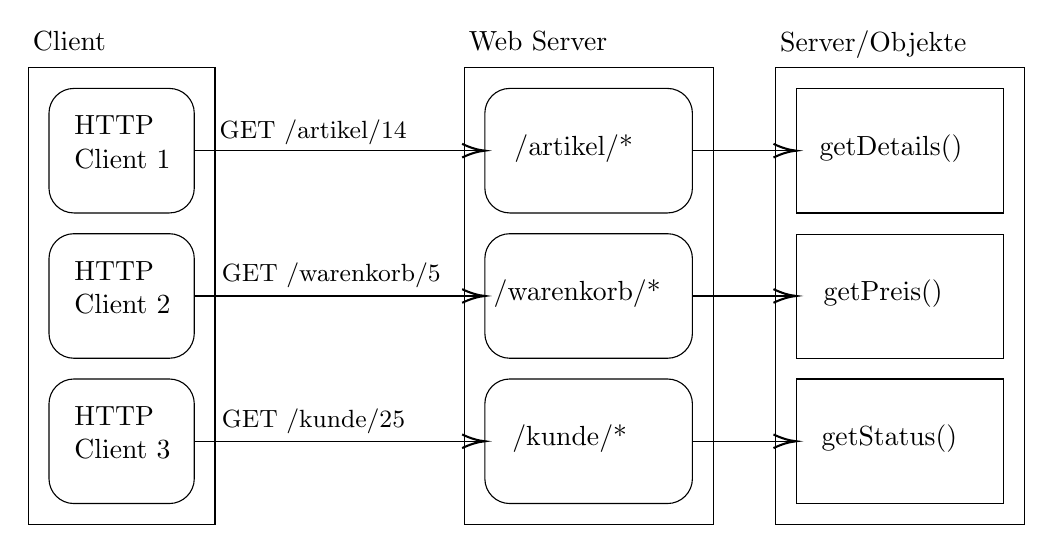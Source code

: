 \begin{tikzpicture}[x=0.75pt,y=0.75pt,yscale=-1,xscale=1]
%uncomment if require: \path (0,300); %set diagram left start at 0, and has height of 300

%Shape: Rectangle [id:dp6713021135531445]
	\draw   (20,40) -- (110,40) -- (110,260) -- (20,260) -- cycle ;
%Shape: Rectangle [id:dp9488356654027563]
	\draw   (230,40) -- (350,40) -- (350,260) -- (230,260) -- cycle ;
%Shape: Rectangle [id:dp051438042119226646]
	\draw   (380,40) -- (500,40) -- (500,260) -- (380,260) -- cycle ;
%Rounded Rect [id:dp025938333082131892]
	\draw   (30,62) .. controls (30,55.37) and (35.37,50) .. (42,50) -- (88,50) .. controls (94.63,50) and (100,55.37) .. (100,62) -- (100,98) .. controls (100,104.63) and (94.63,110) .. (88,110) -- (42,110) .. controls (35.37,110) and (30,104.63) .. (30,98) -- cycle ;
%Rounded Rect [id:dp6746062988145041]
	\draw   (30,132) .. controls (30,125.37) and (35.37,120) .. (42,120) -- (88,120) .. controls (94.63,120) and (100,125.37) .. (100,132) -- (100,168) .. controls (100,174.63) and (94.63,180) .. (88,180) -- (42,180) .. controls (35.37,180) and (30,174.63) .. (30,168) -- cycle ;
%Rounded Rect [id:dp3846676301494929]
	\draw   (30,202) .. controls (30,195.37) and (35.37,190) .. (42,190) -- (88,190) .. controls (94.63,190) and (100,195.37) .. (100,202) -- (100,238) .. controls (100,244.63) and (94.63,250) .. (88,250) -- (42,250) .. controls (35.37,250) and (30,244.63) .. (30,238) -- cycle ;
%Rounded Rect [id:dp5291262901539]
	\draw   (240,62) .. controls (240,55.37) and (245.37,50) .. (252,50) -- (328,50) .. controls (334.63,50) and (340,55.37) .. (340,62) -- (340,98) .. controls (340,104.63) and (334.63,110) .. (328,110) -- (252,110) .. controls (245.37,110) and (240,104.63) .. (240,98) -- cycle ;
%Rounded Rect [id:dp803526501517456]
	\draw   (240,132) .. controls (240,125.37) and (245.37,120) .. (252,120) -- (328,120) .. controls (334.63,120) and (340,125.37) .. (340,132) -- (340,168) .. controls (340,174.63) and (334.63,180) .. (328,180) -- (252,180) .. controls (245.37,180) and (240,174.63) .. (240,168) -- cycle ;
%Rounded Rect [id:dp4732941799846049]
	\draw   (240,202) .. controls (240,195.37) and (245.37,190) .. (252,190) -- (328,190) .. controls (334.63,190) and (340,195.37) .. (340,202) -- (340,238) .. controls (340,244.63) and (334.63,250) .. (328,250) -- (252,250) .. controls (245.37,250) and (240,244.63) .. (240,238) -- cycle ;
%Shape: Rectangle [id:dp10324218660152407]
	\draw   (390,50) -- (490,50) -- (490,110) -- (390,110) -- cycle ;
%Shape: Rectangle [id:dp9289733601126315]
	\draw   (390,120.5) -- (490,120.5) -- (490,180) -- (390,180) -- cycle ;
%Shape: Rectangle [id:dp060786979153347964]
	\draw   (390,190) -- (490,190) -- (490,250) -- (390,250) -- cycle ;
%Straight Lines [id:da4074949520827229]
	\draw    (100,80) -- (238,80) ;
	\draw [shift={(240,80)}, rotate = 180] [color={rgb, 255:red, 0; green, 0; blue, 0 }  ][line width=0.75]    (10.93,-3.29) .. controls (6.95,-1.4) and (3.31,-0.3) .. (0,0) .. controls (3.31,0.3) and (6.95,1.4) .. (10.93,3.29)   ;
%Straight Lines [id:da7678440087120453]
	\draw    (100,150) -- (238,150) ;
	\draw [shift={(240,150)}, rotate = 180] [color={rgb, 255:red, 0; green, 0; blue, 0 }  ][line width=0.75]    (10.93,-3.29) .. controls (6.95,-1.4) and (3.31,-0.3) .. (0,0) .. controls (3.31,0.3) and (6.95,1.4) .. (10.93,3.29)   ;
%Straight Lines [id:da8610972651984123]
	\draw    (100,220) -- (238,220) ;
	\draw [shift={(240,220)}, rotate = 180] [color={rgb, 255:red, 0; green, 0; blue, 0 }  ][line width=0.75]    (10.93,-3.29) .. controls (6.95,-1.4) and (3.31,-0.3) .. (0,0) .. controls (3.31,0.3) and (6.95,1.4) .. (10.93,3.29)   ;
%Straight Lines [id:da18649676798360515]
	\draw    (340,80) -- (388,80) ;
	\draw [shift={(390,80)}, rotate = 180] [color={rgb, 255:red, 0; green, 0; blue, 0 }  ][line width=0.75]    (10.93,-3.29) .. controls (6.95,-1.4) and (3.31,-0.3) .. (0,0) .. controls (3.31,0.3) and (6.95,1.4) .. (10.93,3.29)   ;
%Straight Lines [id:da882291870882637]
	\draw    (340,150) -- (388,150) ;
	\draw [shift={(390,150)}, rotate = 180] [color={rgb, 255:red, 0; green, 0; blue, 0 }  ][line width=0.75]    (10.93,-3.29) .. controls (6.95,-1.4) and (3.31,-0.3) .. (0,0) .. controls (3.31,0.3) and (6.95,1.4) .. (10.93,3.29)   ;
%Straight Lines [id:da06798859261533052]
	\draw    (340,220) -- (388,220) ;
	\draw [shift={(390,220)}, rotate = 180] [color={rgb, 255:red, 0; green, 0; blue, 0 }  ][line width=0.75]    (10.93,-3.29) .. controls (6.95,-1.4) and (3.31,-0.3) .. (0,0) .. controls (3.31,0.3) and (6.95,1.4) .. (10.93,3.29)   ;

% Text Node
	\draw (21,21) node [anchor=north west][inner sep=0.75pt]   [align=left] {Client};
% Text Node
	\draw (231,21) node [anchor=north west][inner sep=0.75pt]   [align=left] {Web Server};
% Text Node
	\draw (381,21) node [anchor=north west][inner sep=0.75pt]   [align=left] {Server/Objekte};
% Text Node
	\draw (41,62) node [anchor=north west][inner sep=0.75pt]   [align=left] {HTTP \\Client 1};
% Text Node
	\draw (41,132) node [anchor=north west][inner sep=0.75pt]   [align=left] {HTTP \\Client 2};
% Text Node
	\draw (41,202) node [anchor=north west][inner sep=0.75pt]   [align=left] {HTTP \\Client 3};
% Text Node
	\draw (253,71) node [anchor=north west][inner sep=0.75pt]   [align=left] {/artikel/*};
% Text Node
	\draw (243,141) node [anchor=north west][inner sep=0.75pt]   [align=left] {/warenkorb/*};
% Text Node
	\draw (252,211) node [anchor=north west][inner sep=0.75pt]   [align=left] {/kunde/*};
% Text Node
	\draw (400,71) node [anchor=north west][inner sep=0.75pt]   [align=left] {getDetails()};
% Text Node
	\draw (402,141) node [anchor=north west][inner sep=0.75pt]   [align=left] {getPreis()};
% Text Node
	\draw (401,211) node [anchor=north west][inner sep=0.75pt]   [align=left] {getStatus()};
% Text Node
	\draw (112,133) node [anchor=north west][inner sep=0.75pt]  [font=\small] [align=left] {GET /warenkorb/5};
% Text Node
	\draw (112,203) node [anchor=north west][inner sep=0.75pt]  [font=\small] [align=left] {GET /kunde/25};
% Text Node
	\draw (111,64) node [anchor=north west][inner sep=0.75pt]  [font=\small] [align=left] {GET /artikel/14};


\end{tikzpicture}
